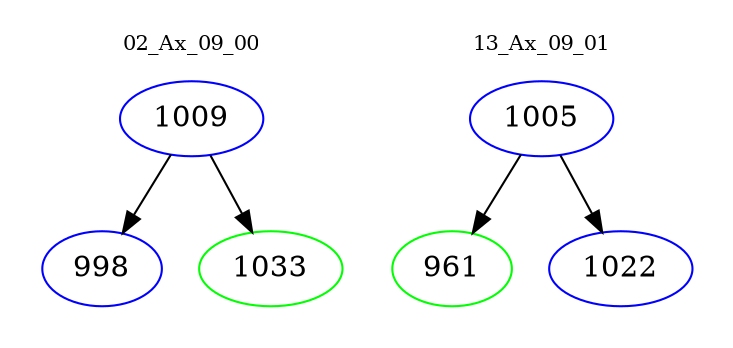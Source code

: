 digraph{
subgraph cluster_0 {
color = white
label = "02_Ax_09_00";
fontsize=10;
T0_1009 [label="1009", color="blue"]
T0_1009 -> T0_998 [color="black"]
T0_998 [label="998", color="blue"]
T0_1009 -> T0_1033 [color="black"]
T0_1033 [label="1033", color="green"]
}
subgraph cluster_1 {
color = white
label = "13_Ax_09_01";
fontsize=10;
T1_1005 [label="1005", color="blue"]
T1_1005 -> T1_961 [color="black"]
T1_961 [label="961", color="green"]
T1_1005 -> T1_1022 [color="black"]
T1_1022 [label="1022", color="blue"]
}
}
